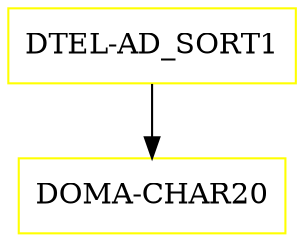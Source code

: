 digraph G {
  "DTEL-AD_SORT1" [shape=box,color=yellow];
  "DOMA-CHAR20" [shape=box,color=yellow,URL="./DOMA_CHAR20.html"];
  "DTEL-AD_SORT1" -> "DOMA-CHAR20";
}
